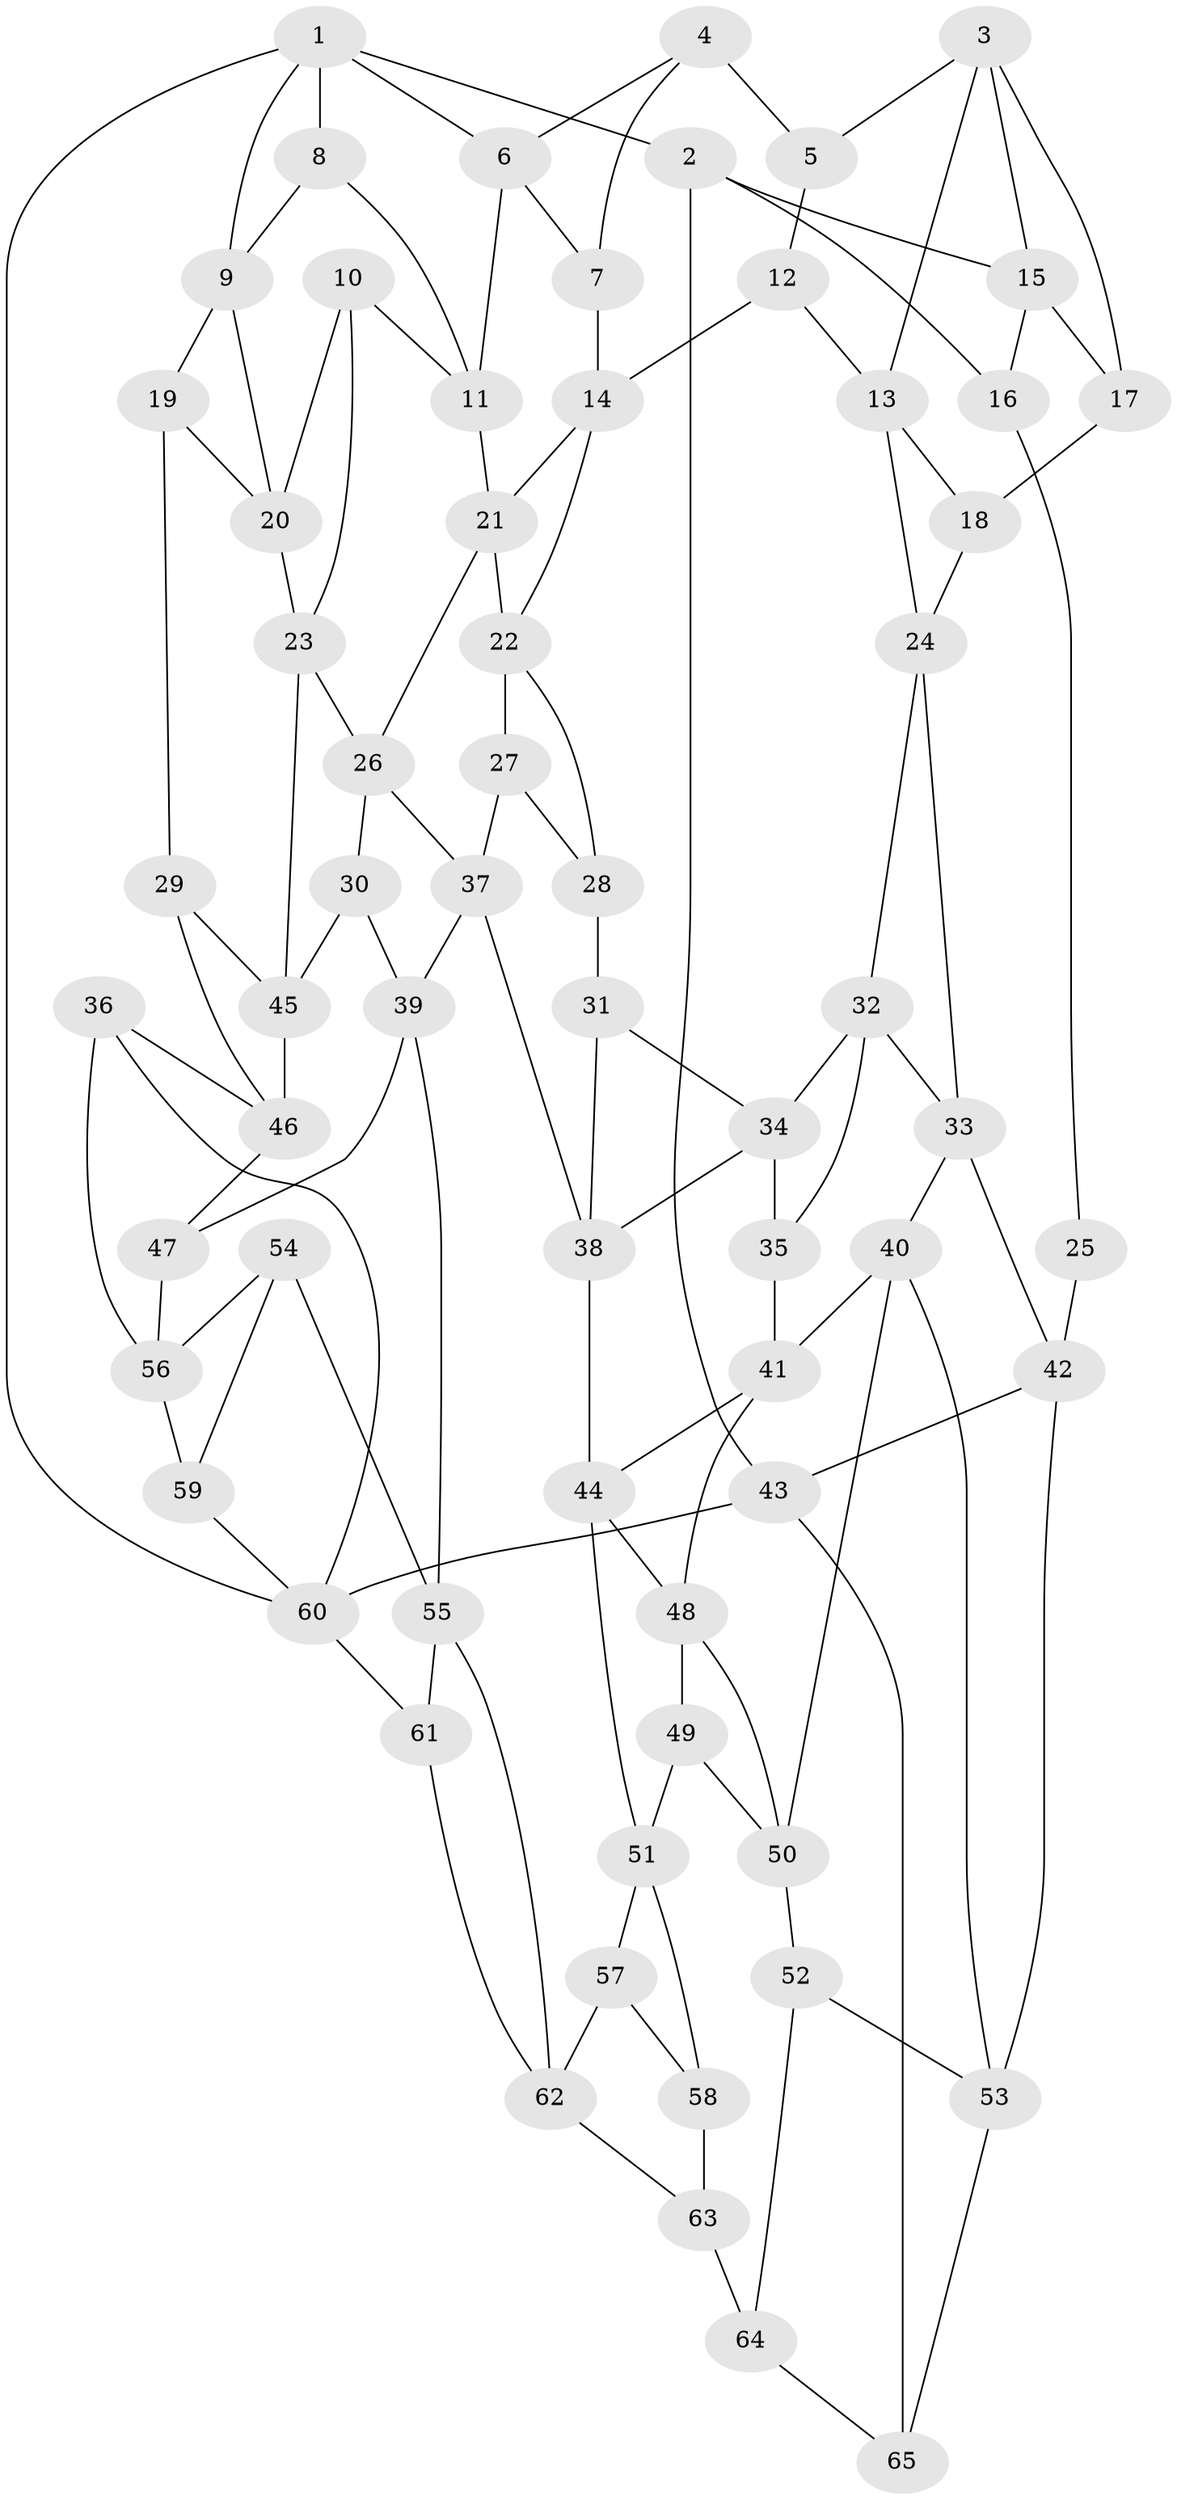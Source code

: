 // original degree distribution, {3: 0.023076923076923078, 4: 0.23076923076923078, 5: 0.5153846153846153, 6: 0.23076923076923078}
// Generated by graph-tools (version 1.1) at 2025/38/03/04/25 23:38:22]
// undirected, 65 vertices, 116 edges
graph export_dot {
  node [color=gray90,style=filled];
  1;
  2;
  3;
  4;
  5;
  6;
  7;
  8;
  9;
  10;
  11;
  12;
  13;
  14;
  15;
  16;
  17;
  18;
  19;
  20;
  21;
  22;
  23;
  24;
  25;
  26;
  27;
  28;
  29;
  30;
  31;
  32;
  33;
  34;
  35;
  36;
  37;
  38;
  39;
  40;
  41;
  42;
  43;
  44;
  45;
  46;
  47;
  48;
  49;
  50;
  51;
  52;
  53;
  54;
  55;
  56;
  57;
  58;
  59;
  60;
  61;
  62;
  63;
  64;
  65;
  1 -- 2 [weight=1.0];
  1 -- 6 [weight=1.0];
  1 -- 8 [weight=1.0];
  1 -- 9 [weight=1.0];
  1 -- 60 [weight=1.0];
  2 -- 15 [weight=1.0];
  2 -- 16 [weight=1.0];
  2 -- 43 [weight=1.0];
  3 -- 5 [weight=1.0];
  3 -- 13 [weight=1.0];
  3 -- 15 [weight=1.0];
  3 -- 17 [weight=1.0];
  4 -- 5 [weight=2.0];
  4 -- 6 [weight=1.0];
  4 -- 7 [weight=1.0];
  5 -- 12 [weight=1.0];
  6 -- 7 [weight=1.0];
  6 -- 11 [weight=1.0];
  7 -- 14 [weight=1.0];
  8 -- 9 [weight=2.0];
  8 -- 11 [weight=1.0];
  9 -- 19 [weight=2.0];
  9 -- 20 [weight=1.0];
  10 -- 11 [weight=1.0];
  10 -- 20 [weight=1.0];
  10 -- 23 [weight=1.0];
  11 -- 21 [weight=1.0];
  12 -- 13 [weight=1.0];
  12 -- 14 [weight=1.0];
  13 -- 18 [weight=1.0];
  13 -- 24 [weight=1.0];
  14 -- 21 [weight=1.0];
  14 -- 22 [weight=1.0];
  15 -- 16 [weight=2.0];
  15 -- 17 [weight=2.0];
  16 -- 25 [weight=1.0];
  17 -- 18 [weight=1.0];
  18 -- 24 [weight=1.0];
  19 -- 20 [weight=1.0];
  19 -- 29 [weight=1.0];
  20 -- 23 [weight=1.0];
  21 -- 22 [weight=1.0];
  21 -- 26 [weight=1.0];
  22 -- 27 [weight=1.0];
  22 -- 28 [weight=1.0];
  23 -- 26 [weight=1.0];
  23 -- 45 [weight=1.0];
  24 -- 32 [weight=1.0];
  24 -- 33 [weight=1.0];
  25 -- 42 [weight=2.0];
  26 -- 30 [weight=1.0];
  26 -- 37 [weight=1.0];
  27 -- 28 [weight=1.0];
  27 -- 37 [weight=1.0];
  28 -- 31 [weight=2.0];
  29 -- 45 [weight=1.0];
  29 -- 46 [weight=1.0];
  30 -- 39 [weight=1.0];
  30 -- 45 [weight=1.0];
  31 -- 34 [weight=1.0];
  31 -- 38 [weight=1.0];
  32 -- 33 [weight=1.0];
  32 -- 34 [weight=1.0];
  32 -- 35 [weight=1.0];
  33 -- 40 [weight=1.0];
  33 -- 42 [weight=1.0];
  34 -- 35 [weight=1.0];
  34 -- 38 [weight=1.0];
  35 -- 41 [weight=1.0];
  36 -- 46 [weight=1.0];
  36 -- 56 [weight=1.0];
  36 -- 60 [weight=1.0];
  37 -- 38 [weight=1.0];
  37 -- 39 [weight=1.0];
  38 -- 44 [weight=1.0];
  39 -- 47 [weight=1.0];
  39 -- 55 [weight=1.0];
  40 -- 41 [weight=1.0];
  40 -- 50 [weight=1.0];
  40 -- 53 [weight=1.0];
  41 -- 44 [weight=1.0];
  41 -- 48 [weight=1.0];
  42 -- 43 [weight=1.0];
  42 -- 53 [weight=1.0];
  43 -- 60 [weight=1.0];
  43 -- 65 [weight=2.0];
  44 -- 48 [weight=1.0];
  44 -- 51 [weight=1.0];
  45 -- 46 [weight=1.0];
  46 -- 47 [weight=1.0];
  47 -- 56 [weight=2.0];
  48 -- 49 [weight=1.0];
  48 -- 50 [weight=1.0];
  49 -- 50 [weight=1.0];
  49 -- 51 [weight=1.0];
  50 -- 52 [weight=1.0];
  51 -- 57 [weight=1.0];
  51 -- 58 [weight=1.0];
  52 -- 53 [weight=1.0];
  52 -- 64 [weight=1.0];
  53 -- 65 [weight=1.0];
  54 -- 55 [weight=1.0];
  54 -- 56 [weight=1.0];
  54 -- 59 [weight=1.0];
  55 -- 61 [weight=1.0];
  55 -- 62 [weight=1.0];
  56 -- 59 [weight=2.0];
  57 -- 58 [weight=1.0];
  57 -- 62 [weight=2.0];
  58 -- 63 [weight=1.0];
  59 -- 60 [weight=1.0];
  60 -- 61 [weight=1.0];
  61 -- 62 [weight=2.0];
  62 -- 63 [weight=1.0];
  63 -- 64 [weight=2.0];
  64 -- 65 [weight=1.0];
}
